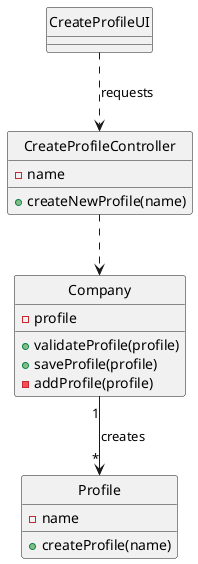 @startuml
'https://plantuml.com/class-diagram

class "Profile"{
-name
+createProfile(name)
}

class "CreateProfileController" {
-name
+createNewProfile(name)
}

class "CreateProfileUI"{
}

class "Company"{
-profile
+validateProfile(profile)
+saveProfile(profile)
-addProfile(profile)
}

hide "Profile" circle
hide "CreateProfileController" circle
hide "CreateProfileUI" circle
hide "Company" circle

"CreateProfileUI" ..>  "CreateProfileController": requests
"CreateProfileController" ..>  "Company"
"Company" "1" --> "*" "Profile": creates

@enduml